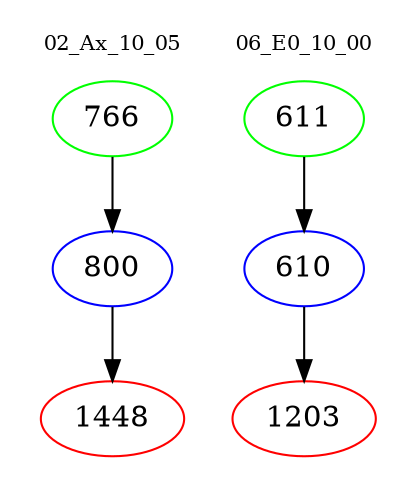 digraph{
subgraph cluster_0 {
color = white
label = "02_Ax_10_05";
fontsize=10;
T0_766 [label="766", color="green"]
T0_766 -> T0_800 [color="black"]
T0_800 [label="800", color="blue"]
T0_800 -> T0_1448 [color="black"]
T0_1448 [label="1448", color="red"]
}
subgraph cluster_1 {
color = white
label = "06_E0_10_00";
fontsize=10;
T1_611 [label="611", color="green"]
T1_611 -> T1_610 [color="black"]
T1_610 [label="610", color="blue"]
T1_610 -> T1_1203 [color="black"]
T1_1203 [label="1203", color="red"]
}
}
